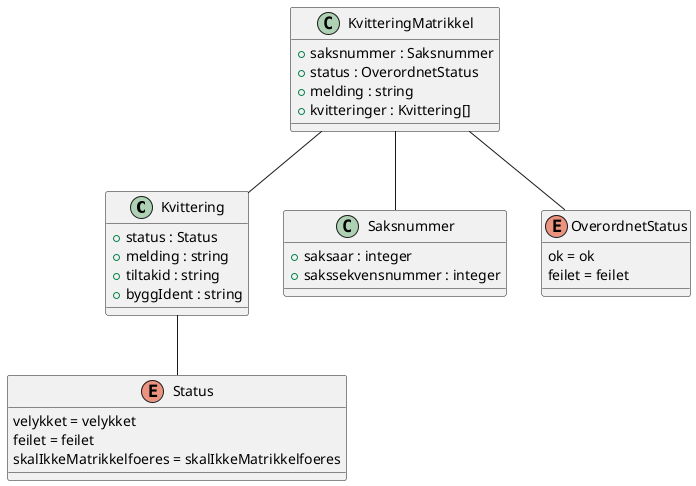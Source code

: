 @startuml

class Kvittering {
    +status : Status
    +melding : string
    +tiltakid : string
    +byggIdent : string
}
class KvitteringMatrikkel {
    +saksnummer : Saksnummer
    +status : OverordnetStatus
    +melding : string
    +kvitteringer : Kvittering[]
}
KvitteringMatrikkel -- Saksnummer
KvitteringMatrikkel -- OverordnetStatus
KvitteringMatrikkel -- Kvittering
Kvittering -- Status

enum OverordnetStatus {
    ok = ok
    feilet = feilet
}
class Saksnummer {
    +saksaar : integer
    +sakssekvensnummer : integer
}
enum Status {
    velykket = velykket
    feilet = feilet
    skalIkkeMatrikkelfoeres = skalIkkeMatrikkelfoeres
}

@enduml
